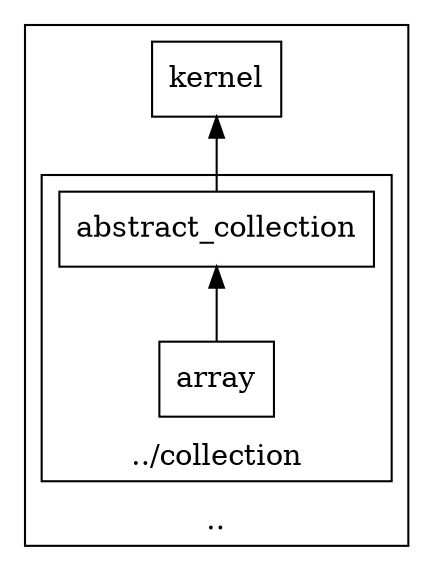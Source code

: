 digraph g {
rankdir=BT;node[shape=box];
subgraph cluster_37053984 {
label=".."
	m_41649040 [label="kernel"]
subgraph cluster_37183344 {
label="../collection"
	m_38874592 [label="array"]
	m_40662960 [label="abstract_collection"]
}
}
	m_38874592 -> m_40662960
	m_40662960 -> m_41649040
}
